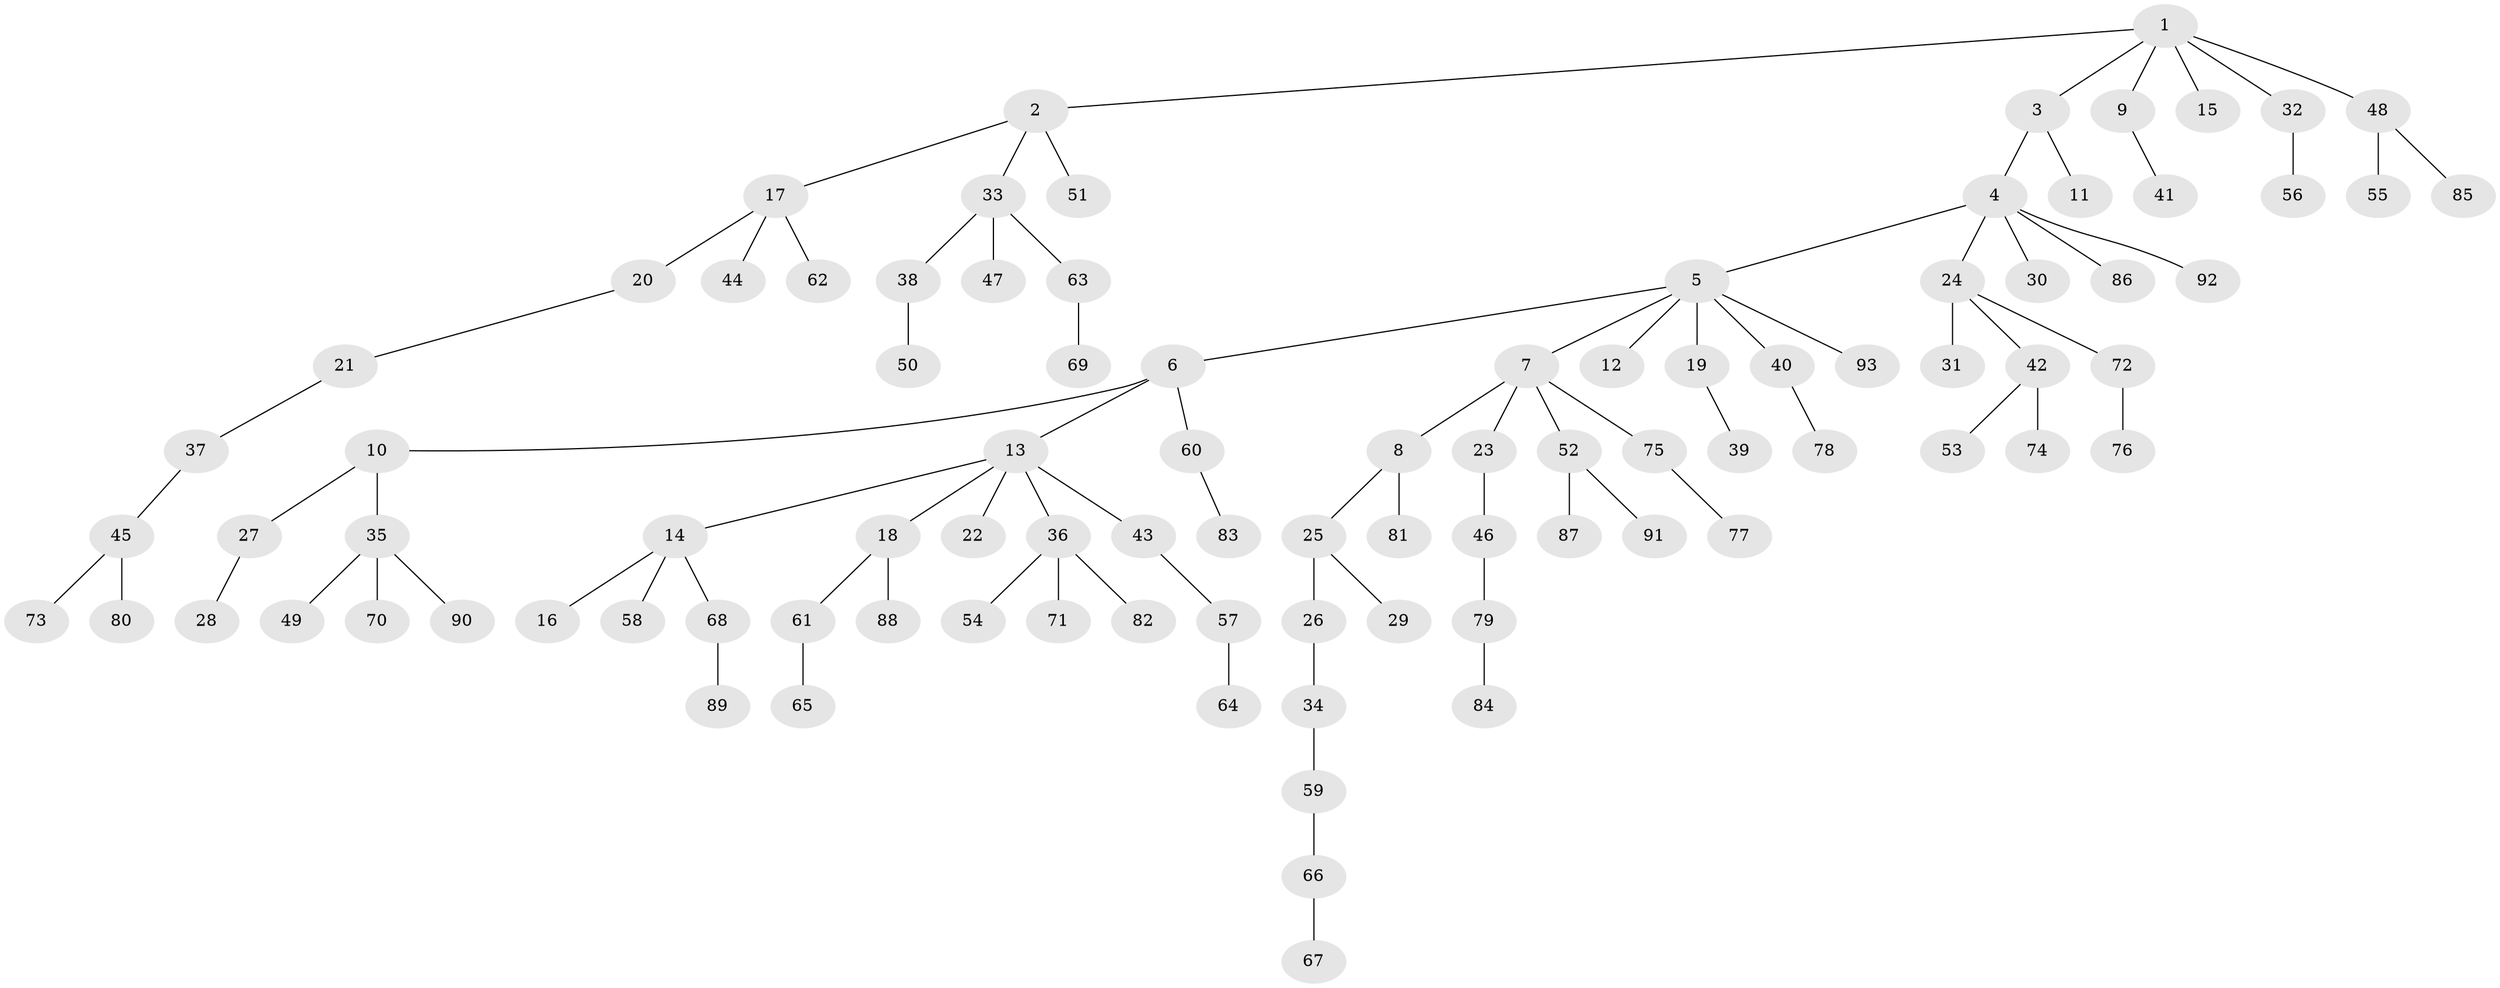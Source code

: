 // Generated by graph-tools (version 1.1) at 2025/50/03/09/25 03:50:23]
// undirected, 93 vertices, 92 edges
graph export_dot {
graph [start="1"]
  node [color=gray90,style=filled];
  1;
  2;
  3;
  4;
  5;
  6;
  7;
  8;
  9;
  10;
  11;
  12;
  13;
  14;
  15;
  16;
  17;
  18;
  19;
  20;
  21;
  22;
  23;
  24;
  25;
  26;
  27;
  28;
  29;
  30;
  31;
  32;
  33;
  34;
  35;
  36;
  37;
  38;
  39;
  40;
  41;
  42;
  43;
  44;
  45;
  46;
  47;
  48;
  49;
  50;
  51;
  52;
  53;
  54;
  55;
  56;
  57;
  58;
  59;
  60;
  61;
  62;
  63;
  64;
  65;
  66;
  67;
  68;
  69;
  70;
  71;
  72;
  73;
  74;
  75;
  76;
  77;
  78;
  79;
  80;
  81;
  82;
  83;
  84;
  85;
  86;
  87;
  88;
  89;
  90;
  91;
  92;
  93;
  1 -- 2;
  1 -- 3;
  1 -- 9;
  1 -- 15;
  1 -- 32;
  1 -- 48;
  2 -- 17;
  2 -- 33;
  2 -- 51;
  3 -- 4;
  3 -- 11;
  4 -- 5;
  4 -- 24;
  4 -- 30;
  4 -- 86;
  4 -- 92;
  5 -- 6;
  5 -- 7;
  5 -- 12;
  5 -- 19;
  5 -- 40;
  5 -- 93;
  6 -- 10;
  6 -- 13;
  6 -- 60;
  7 -- 8;
  7 -- 23;
  7 -- 52;
  7 -- 75;
  8 -- 25;
  8 -- 81;
  9 -- 41;
  10 -- 27;
  10 -- 35;
  13 -- 14;
  13 -- 18;
  13 -- 22;
  13 -- 36;
  13 -- 43;
  14 -- 16;
  14 -- 58;
  14 -- 68;
  17 -- 20;
  17 -- 44;
  17 -- 62;
  18 -- 61;
  18 -- 88;
  19 -- 39;
  20 -- 21;
  21 -- 37;
  23 -- 46;
  24 -- 31;
  24 -- 42;
  24 -- 72;
  25 -- 26;
  25 -- 29;
  26 -- 34;
  27 -- 28;
  32 -- 56;
  33 -- 38;
  33 -- 47;
  33 -- 63;
  34 -- 59;
  35 -- 49;
  35 -- 70;
  35 -- 90;
  36 -- 54;
  36 -- 71;
  36 -- 82;
  37 -- 45;
  38 -- 50;
  40 -- 78;
  42 -- 53;
  42 -- 74;
  43 -- 57;
  45 -- 73;
  45 -- 80;
  46 -- 79;
  48 -- 55;
  48 -- 85;
  52 -- 87;
  52 -- 91;
  57 -- 64;
  59 -- 66;
  60 -- 83;
  61 -- 65;
  63 -- 69;
  66 -- 67;
  68 -- 89;
  72 -- 76;
  75 -- 77;
  79 -- 84;
}
